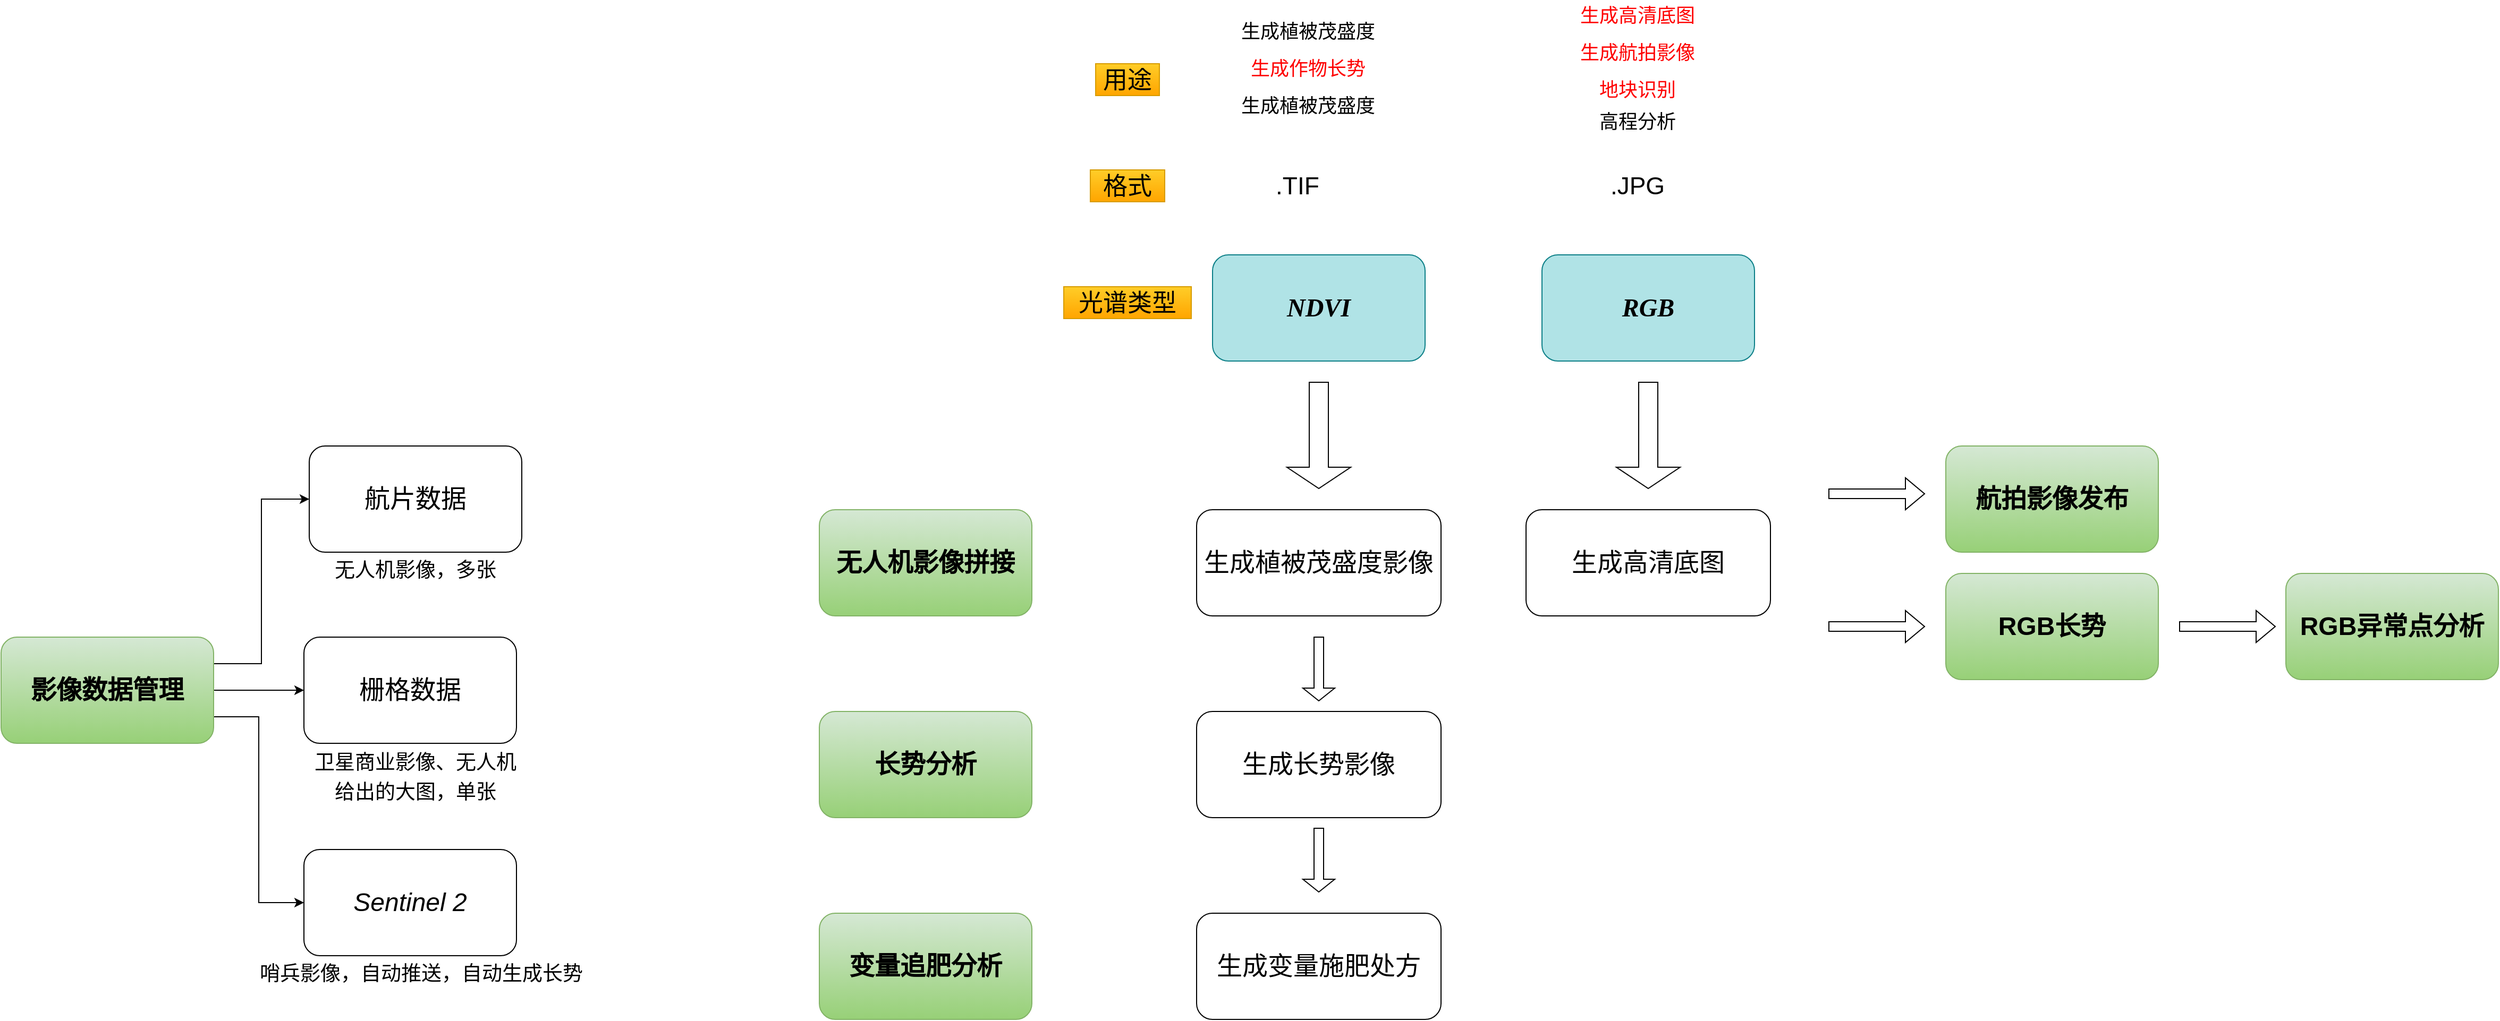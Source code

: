 <mxfile version="27.1.6">
  <diagram name="第 1 页" id="EWCGRqyuyG-UPrSn--Gp">
    <mxGraphModel dx="4452" dy="2892" grid="1" gridSize="10" guides="1" tooltips="1" connect="1" arrows="1" fold="1" page="0" pageScale="1" pageWidth="827" pageHeight="1169" math="0" shadow="0">
      <root>
        <mxCell id="0" />
        <mxCell id="1" parent="0" />
        <mxCell id="43ZJeblcSDLC2HeD9tNM-32" style="edgeStyle=orthogonalEdgeStyle;rounded=0;orthogonalLoop=1;jettySize=auto;html=1;exitX=1;exitY=0.5;exitDx=0;exitDy=0;entryX=0;entryY=0.5;entryDx=0;entryDy=0;" edge="1" parent="1" source="43ZJeblcSDLC2HeD9tNM-1" target="43ZJeblcSDLC2HeD9tNM-20">
          <mxGeometry relative="1" as="geometry" />
        </mxCell>
        <mxCell id="43ZJeblcSDLC2HeD9tNM-33" style="edgeStyle=orthogonalEdgeStyle;rounded=0;orthogonalLoop=1;jettySize=auto;html=1;exitX=1;exitY=0.25;exitDx=0;exitDy=0;entryX=0;entryY=0.5;entryDx=0;entryDy=0;" edge="1" parent="1" source="43ZJeblcSDLC2HeD9tNM-1" target="43ZJeblcSDLC2HeD9tNM-4">
          <mxGeometry relative="1" as="geometry" />
        </mxCell>
        <mxCell id="43ZJeblcSDLC2HeD9tNM-34" style="edgeStyle=orthogonalEdgeStyle;rounded=0;orthogonalLoop=1;jettySize=auto;html=1;exitX=1;exitY=0.75;exitDx=0;exitDy=0;entryX=0;entryY=0.5;entryDx=0;entryDy=0;" edge="1" parent="1" source="43ZJeblcSDLC2HeD9tNM-1" target="43ZJeblcSDLC2HeD9tNM-30">
          <mxGeometry relative="1" as="geometry" />
        </mxCell>
        <mxCell id="43ZJeblcSDLC2HeD9tNM-1" value="&lt;font style=&quot;font-size: 24px;&quot;&gt;影像数据管理&lt;/font&gt;" style="rounded=1;whiteSpace=wrap;html=1;fontStyle=1;fillColor=#d5e8d4;gradientColor=#97d077;strokeColor=#82b366;" vertex="1" parent="1">
          <mxGeometry x="-1450" y="-590" width="200" height="100" as="geometry" />
        </mxCell>
        <mxCell id="43ZJeblcSDLC2HeD9tNM-4" value="&lt;font style=&quot;font-size: 24px;&quot;&gt;航片数据&lt;/font&gt;" style="rounded=1;whiteSpace=wrap;html=1;fontStyle=0" vertex="1" parent="1">
          <mxGeometry x="-1160" y="-770" width="200" height="100" as="geometry" />
        </mxCell>
        <mxCell id="43ZJeblcSDLC2HeD9tNM-5" value="&lt;font style=&quot;font-size: 24px;&quot;&gt;NDVI&lt;/font&gt;" style="rounded=1;whiteSpace=wrap;html=1;fontStyle=3;fontFamily=Times New Roman;fillColor=#b0e3e6;strokeColor=#0e8088;" vertex="1" parent="1">
          <mxGeometry x="-310" y="-950" width="200" height="100" as="geometry" />
        </mxCell>
        <mxCell id="43ZJeblcSDLC2HeD9tNM-8" value="&lt;font style=&quot;font-size: 24px;&quot;&gt;RGB&lt;/font&gt;" style="rounded=1;whiteSpace=wrap;html=1;fontStyle=3;fontFamily=Times New Roman;fillColor=#b0e3e6;strokeColor=#0e8088;" vertex="1" parent="1">
          <mxGeometry y="-950" width="200" height="100" as="geometry" />
        </mxCell>
        <mxCell id="43ZJeblcSDLC2HeD9tNM-9" value="用途" style="text;html=1;align=center;verticalAlign=middle;whiteSpace=wrap;rounded=0;fontSize=23;fillColor=#ffcd28;gradientColor=#ffa500;strokeColor=#d79b00;" vertex="1" parent="1">
          <mxGeometry x="-420" y="-1130" width="60" height="30" as="geometry" />
        </mxCell>
        <mxCell id="43ZJeblcSDLC2HeD9tNM-11" value="生成植被茂盛度" style="text;html=1;align=center;verticalAlign=middle;whiteSpace=wrap;rounded=0;fontSize=18;" vertex="1" parent="1">
          <mxGeometry x="-285" y="-1175" width="130" height="30" as="geometry" />
        </mxCell>
        <mxCell id="43ZJeblcSDLC2HeD9tNM-12" value="生成作物长势" style="text;html=1;align=center;verticalAlign=middle;whiteSpace=wrap;rounded=0;fontSize=18;fontColor=light-dark(#fe0101, #ededed);" vertex="1" parent="1">
          <mxGeometry x="-285" y="-1140" width="130" height="30" as="geometry" />
        </mxCell>
        <mxCell id="43ZJeblcSDLC2HeD9tNM-13" value="生成植被茂盛度" style="text;html=1;align=center;verticalAlign=middle;whiteSpace=wrap;rounded=0;fontSize=18;" vertex="1" parent="1">
          <mxGeometry x="-285" y="-1105" width="130" height="30" as="geometry" />
        </mxCell>
        <mxCell id="43ZJeblcSDLC2HeD9tNM-14" value="生成高清底图" style="text;html=1;align=center;verticalAlign=middle;whiteSpace=wrap;rounded=0;fontSize=18;fontColor=light-dark(#ff0000, #ededed);" vertex="1" parent="1">
          <mxGeometry x="25" y="-1190" width="130" height="30" as="geometry" />
        </mxCell>
        <mxCell id="43ZJeblcSDLC2HeD9tNM-15" value="生成航拍影像" style="text;html=1;align=center;verticalAlign=middle;whiteSpace=wrap;rounded=0;fontSize=18;fontColor=light-dark(#fe0101, #ededed);" vertex="1" parent="1">
          <mxGeometry x="25" y="-1155" width="130" height="30" as="geometry" />
        </mxCell>
        <mxCell id="43ZJeblcSDLC2HeD9tNM-16" value="高程分析" style="text;html=1;align=center;verticalAlign=middle;whiteSpace=wrap;rounded=0;fontSize=18;" vertex="1" parent="1">
          <mxGeometry x="25" y="-1090" width="130" height="30" as="geometry" />
        </mxCell>
        <mxCell id="43ZJeblcSDLC2HeD9tNM-18" value=".TIF" style="text;html=1;align=center;verticalAlign=middle;whiteSpace=wrap;rounded=0;fontSize=23;" vertex="1" parent="1">
          <mxGeometry x="-260" y="-1030" width="60" height="30" as="geometry" />
        </mxCell>
        <mxCell id="43ZJeblcSDLC2HeD9tNM-19" value=".JPG" style="text;html=1;align=center;verticalAlign=middle;whiteSpace=wrap;rounded=0;fontSize=23;" vertex="1" parent="1">
          <mxGeometry x="60" y="-1030" width="60" height="30" as="geometry" />
        </mxCell>
        <mxCell id="43ZJeblcSDLC2HeD9tNM-20" value="&lt;font style=&quot;font-size: 24px;&quot;&gt;栅格数据&lt;/font&gt;" style="rounded=1;whiteSpace=wrap;html=1;fontStyle=0" vertex="1" parent="1">
          <mxGeometry x="-1165" y="-590" width="200" height="100" as="geometry" />
        </mxCell>
        <mxCell id="43ZJeblcSDLC2HeD9tNM-21" value="光谱类型" style="text;html=1;align=center;verticalAlign=middle;whiteSpace=wrap;rounded=0;fontSize=23;fillColor=#ffcd28;gradientColor=#ffa500;strokeColor=#d79b00;" vertex="1" parent="1">
          <mxGeometry x="-450" y="-920" width="120" height="30" as="geometry" />
        </mxCell>
        <mxCell id="43ZJeblcSDLC2HeD9tNM-22" value="格式" style="text;html=1;align=center;verticalAlign=middle;whiteSpace=wrap;rounded=0;fontSize=23;fillColor=#ffcd28;gradientColor=#ffa500;strokeColor=#d79b00;" vertex="1" parent="1">
          <mxGeometry x="-425" y="-1030" width="70" height="30" as="geometry" />
        </mxCell>
        <mxCell id="43ZJeblcSDLC2HeD9tNM-28" value="&lt;span style=&quot;font-size: 19px;&quot;&gt;无人机影像，多张&lt;/span&gt;" style="text;html=1;align=center;verticalAlign=middle;whiteSpace=wrap;rounded=0;fontSize=23;" vertex="1" parent="1">
          <mxGeometry x="-1160" y="-670" width="200" height="30" as="geometry" />
        </mxCell>
        <mxCell id="43ZJeblcSDLC2HeD9tNM-29" value="&lt;span style=&quot;font-size: 19px;&quot;&gt;卫星商业影像、无人机&lt;/span&gt;&lt;div&gt;&lt;span style=&quot;font-size: 19px;&quot;&gt;给出的大图，单张&lt;/span&gt;&lt;/div&gt;" style="text;html=1;align=center;verticalAlign=middle;whiteSpace=wrap;rounded=0;fontSize=23;" vertex="1" parent="1">
          <mxGeometry x="-1200" y="-475" width="280" height="30" as="geometry" />
        </mxCell>
        <mxCell id="43ZJeblcSDLC2HeD9tNM-30" value="&lt;font style=&quot;font-size: 24px;&quot;&gt;Sentinel 2&lt;/font&gt;" style="rounded=1;whiteSpace=wrap;html=1;fontStyle=2" vertex="1" parent="1">
          <mxGeometry x="-1165" y="-390" width="200" height="100" as="geometry" />
        </mxCell>
        <mxCell id="43ZJeblcSDLC2HeD9tNM-31" value="&lt;span style=&quot;font-size: 19px;&quot;&gt;哨兵影像，自动推送，自动生成长势&lt;/span&gt;" style="text;html=1;align=center;verticalAlign=middle;whiteSpace=wrap;rounded=0;fontSize=23;" vertex="1" parent="1">
          <mxGeometry x="-1217.5" y="-290" width="325" height="30" as="geometry" />
        </mxCell>
        <mxCell id="43ZJeblcSDLC2HeD9tNM-38" value="地块识别" style="text;html=1;align=center;verticalAlign=middle;whiteSpace=wrap;rounded=0;fontSize=18;fontColor=light-dark(#fe0101, #ededed);" vertex="1" parent="1">
          <mxGeometry x="25" y="-1120" width="130" height="30" as="geometry" />
        </mxCell>
        <mxCell id="43ZJeblcSDLC2HeD9tNM-39" value="&lt;font style=&quot;font-size: 24px;&quot;&gt;无人机影像拼接&lt;/font&gt;" style="rounded=1;whiteSpace=wrap;html=1;fontStyle=1;fillColor=#d5e8d4;strokeColor=#82b366;gradientColor=#97d077;" vertex="1" parent="1">
          <mxGeometry x="-680" y="-710" width="200" height="100" as="geometry" />
        </mxCell>
        <mxCell id="43ZJeblcSDLC2HeD9tNM-41" value="&lt;font style=&quot;font-size: 24px;&quot;&gt;长势分析&lt;/font&gt;" style="rounded=1;whiteSpace=wrap;html=1;fontStyle=1;fillColor=#d5e8d4;gradientColor=#97d077;strokeColor=#82b366;" vertex="1" parent="1">
          <mxGeometry x="-680" y="-520" width="200" height="100" as="geometry" />
        </mxCell>
        <mxCell id="43ZJeblcSDLC2HeD9tNM-42" value="&lt;font style=&quot;font-size: 24px;&quot;&gt;变量追肥分析&lt;/font&gt;" style="rounded=1;whiteSpace=wrap;html=1;fontStyle=1;fillColor=#d5e8d4;gradientColor=#97d077;strokeColor=#82b366;" vertex="1" parent="1">
          <mxGeometry x="-680" y="-330" width="200" height="100" as="geometry" />
        </mxCell>
        <mxCell id="43ZJeblcSDLC2HeD9tNM-43" value="&lt;span style=&quot;font-size: 24px; font-weight: normal;&quot;&gt;生成植被茂盛度影像&lt;/span&gt;" style="rounded=1;whiteSpace=wrap;html=1;fontStyle=1" vertex="1" parent="1">
          <mxGeometry x="-325" y="-710" width="230" height="100" as="geometry" />
        </mxCell>
        <mxCell id="43ZJeblcSDLC2HeD9tNM-45" value="&lt;span style=&quot;font-size: 24px; font-weight: normal;&quot;&gt;生成高清底图&lt;/span&gt;" style="rounded=1;whiteSpace=wrap;html=1;fontStyle=1" vertex="1" parent="1">
          <mxGeometry x="-15" y="-710" width="230" height="100" as="geometry" />
        </mxCell>
        <mxCell id="43ZJeblcSDLC2HeD9tNM-46" value="" style="shape=singleArrow;direction=south;whiteSpace=wrap;html=1;" vertex="1" parent="1">
          <mxGeometry x="-240" y="-830" width="60" height="100" as="geometry" />
        </mxCell>
        <mxCell id="43ZJeblcSDLC2HeD9tNM-47" value="" style="shape=singleArrow;direction=south;whiteSpace=wrap;html=1;" vertex="1" parent="1">
          <mxGeometry x="70" y="-830" width="60" height="100" as="geometry" />
        </mxCell>
        <mxCell id="43ZJeblcSDLC2HeD9tNM-48" value="&lt;span style=&quot;font-size: 24px; font-weight: normal;&quot;&gt;生成长势影像&lt;/span&gt;" style="rounded=1;whiteSpace=wrap;html=1;fontStyle=1" vertex="1" parent="1">
          <mxGeometry x="-325" y="-520" width="230" height="100" as="geometry" />
        </mxCell>
        <mxCell id="43ZJeblcSDLC2HeD9tNM-49" value="" style="shape=singleArrow;direction=south;whiteSpace=wrap;html=1;" vertex="1" parent="1">
          <mxGeometry x="-225" y="-590" width="30" height="60" as="geometry" />
        </mxCell>
        <mxCell id="43ZJeblcSDLC2HeD9tNM-50" value="&lt;span style=&quot;font-size: 24px; font-weight: normal;&quot;&gt;生成变量施肥处方&lt;/span&gt;" style="rounded=1;whiteSpace=wrap;html=1;fontStyle=1" vertex="1" parent="1">
          <mxGeometry x="-325" y="-330" width="230" height="100" as="geometry" />
        </mxCell>
        <mxCell id="43ZJeblcSDLC2HeD9tNM-51" value="" style="shape=singleArrow;direction=south;whiteSpace=wrap;html=1;" vertex="1" parent="1">
          <mxGeometry x="-225" y="-410" width="30" height="60" as="geometry" />
        </mxCell>
        <mxCell id="43ZJeblcSDLC2HeD9tNM-52" value="" style="shape=singleArrow;whiteSpace=wrap;html=1;" vertex="1" parent="1">
          <mxGeometry x="270" y="-740" width="90" height="30" as="geometry" />
        </mxCell>
        <mxCell id="43ZJeblcSDLC2HeD9tNM-53" value="&lt;font style=&quot;font-size: 24px;&quot;&gt;RGB长势&lt;/font&gt;" style="rounded=1;whiteSpace=wrap;html=1;fontStyle=1;fillColor=#d5e8d4;strokeColor=#82b366;gradientColor=#97d077;" vertex="1" parent="1">
          <mxGeometry x="380" y="-650" width="200" height="100" as="geometry" />
        </mxCell>
        <mxCell id="43ZJeblcSDLC2HeD9tNM-54" value="&lt;font style=&quot;font-size: 24px;&quot;&gt;航拍影像发布&lt;/font&gt;" style="rounded=1;whiteSpace=wrap;html=1;fontStyle=1;fillColor=#d5e8d4;strokeColor=#82b366;gradientColor=#97d077;" vertex="1" parent="1">
          <mxGeometry x="380" y="-770" width="200" height="100" as="geometry" />
        </mxCell>
        <mxCell id="43ZJeblcSDLC2HeD9tNM-55" value="" style="shape=singleArrow;whiteSpace=wrap;html=1;" vertex="1" parent="1">
          <mxGeometry x="270" y="-615" width="90" height="30" as="geometry" />
        </mxCell>
        <mxCell id="43ZJeblcSDLC2HeD9tNM-56" value="&lt;font style=&quot;font-size: 24px;&quot;&gt;RGB异常点分析&lt;/font&gt;" style="rounded=1;whiteSpace=wrap;html=1;fontStyle=1;fillColor=#d5e8d4;strokeColor=#82b366;gradientColor=#97d077;" vertex="1" parent="1">
          <mxGeometry x="700" y="-650" width="200" height="100" as="geometry" />
        </mxCell>
        <mxCell id="43ZJeblcSDLC2HeD9tNM-57" value="" style="shape=singleArrow;whiteSpace=wrap;html=1;" vertex="1" parent="1">
          <mxGeometry x="600" y="-615" width="90" height="30" as="geometry" />
        </mxCell>
      </root>
    </mxGraphModel>
  </diagram>
</mxfile>
